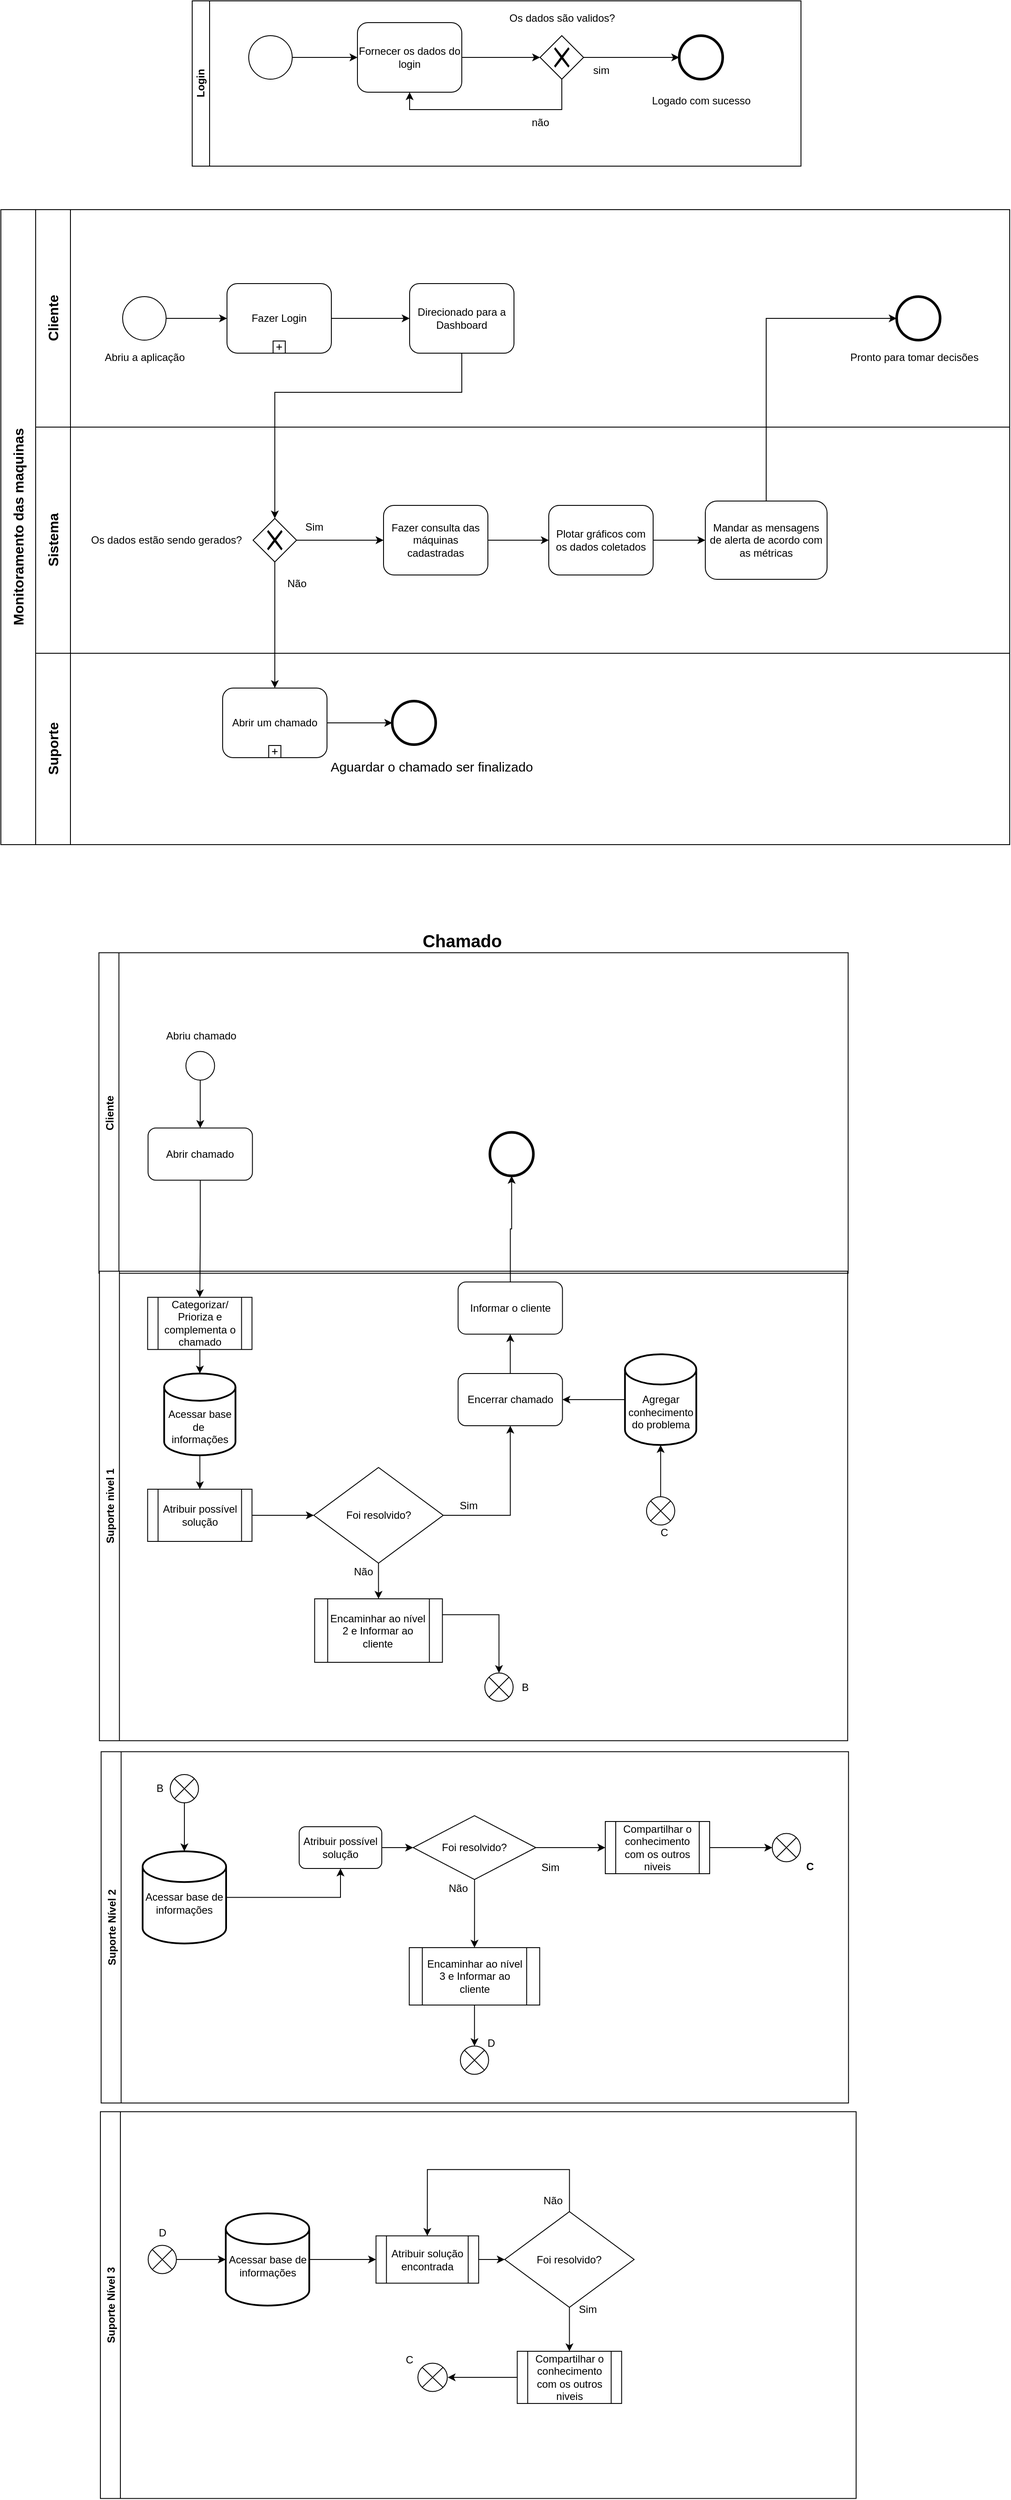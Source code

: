 <mxfile version="13.7.7" type="device"><diagram id="CDsfHtnAjip1gynIjyBw" name="Page-1"><mxGraphModel dx="2431" dy="1530" grid="1" gridSize="10" guides="1" tooltips="1" connect="1" arrows="1" fold="1" page="0" pageScale="1" pageWidth="827" pageHeight="1169" math="0" shadow="0"><root><mxCell id="0"/><mxCell id="1" parent="0"/><mxCell id="-ThY5HVEzseWupzumiQa-1" value="&lt;font style=&quot;font-size: 16px&quot;&gt;Monitoramento das maquinas&lt;/font&gt;" style="swimlane;html=1;childLayout=stackLayout;resizeParent=1;resizeParentMax=0;horizontal=0;startSize=40;horizontalStack=0;" parent="1" vertex="1"><mxGeometry x="-40" y="70" width="1160" height="730" as="geometry"/></mxCell><mxCell id="-ThY5HVEzseWupzumiQa-2" value="&lt;font style=&quot;font-size: 16px&quot;&gt;Cliente&lt;/font&gt;" style="swimlane;html=1;startSize=40;horizontal=0;" parent="-ThY5HVEzseWupzumiQa-1" vertex="1"><mxGeometry x="40" width="1120" height="250" as="geometry"/></mxCell><mxCell id="-ThY5HVEzseWupzumiQa-11" style="edgeStyle=orthogonalEdgeStyle;rounded=0;orthogonalLoop=1;jettySize=auto;html=1;entryX=0;entryY=0.5;entryDx=0;entryDy=0;" parent="-ThY5HVEzseWupzumiQa-2" source="-ThY5HVEzseWupzumiQa-5" target="-ThY5HVEzseWupzumiQa-13" edge="1"><mxGeometry relative="1" as="geometry"><mxPoint x="200" y="160" as="targetPoint"/></mxGeometry></mxCell><mxCell id="-ThY5HVEzseWupzumiQa-5" value="" style="shape=mxgraph.bpmn.shape;html=1;verticalLabelPosition=bottom;labelBackgroundColor=#ffffff;verticalAlign=top;align=center;perimeter=ellipsePerimeter;outlineConnect=0;outline=standard;symbol=general;" parent="-ThY5HVEzseWupzumiQa-2" vertex="1"><mxGeometry x="100" y="100" width="50" height="50" as="geometry"/></mxCell><mxCell id="-ThY5HVEzseWupzumiQa-16" style="edgeStyle=orthogonalEdgeStyle;rounded=0;orthogonalLoop=1;jettySize=auto;html=1;entryX=0;entryY=0.5;entryDx=0;entryDy=0;" parent="-ThY5HVEzseWupzumiQa-2" source="-ThY5HVEzseWupzumiQa-13" target="-ThY5HVEzseWupzumiQa-15" edge="1"><mxGeometry relative="1" as="geometry"/></mxCell><mxCell id="-ThY5HVEzseWupzumiQa-13" value="Fazer Login" style="html=1;whiteSpace=wrap;rounded=1;dropTarget=0;" parent="-ThY5HVEzseWupzumiQa-2" vertex="1"><mxGeometry x="220" y="85" width="120" height="80" as="geometry"/></mxCell><mxCell id="-ThY5HVEzseWupzumiQa-14" value="" style="html=1;shape=plus;outlineConnect=0;" parent="-ThY5HVEzseWupzumiQa-13" vertex="1"><mxGeometry x="0.5" y="1" width="14" height="14" relative="1" as="geometry"><mxPoint x="-7" y="-14" as="offset"/></mxGeometry></mxCell><mxCell id="-ThY5HVEzseWupzumiQa-15" value="Direcionado para a Dashboard" style="shape=ext;rounded=1;html=1;whiteSpace=wrap;arcSize=14;" parent="-ThY5HVEzseWupzumiQa-2" vertex="1"><mxGeometry x="430" y="85" width="120" height="80" as="geometry"/></mxCell><mxCell id="jXKzK_16CXANIdWnUxSR-3" value="" style="shape=mxgraph.bpmn.shape;html=1;verticalLabelPosition=bottom;labelBackgroundColor=#ffffff;verticalAlign=top;align=center;perimeter=ellipsePerimeter;outlineConnect=0;outline=end;symbol=general;" parent="-ThY5HVEzseWupzumiQa-2" vertex="1"><mxGeometry x="990" y="100" width="50" height="50" as="geometry"/></mxCell><mxCell id="-ThY5HVEzseWupzumiQa-12" value="Abriu a aplicação" style="text;html=1;align=center;verticalAlign=middle;resizable=0;points=[];autosize=1;" parent="-ThY5HVEzseWupzumiQa-2" vertex="1"><mxGeometry x="70" y="160" width="110" height="20" as="geometry"/></mxCell><mxCell id="-ThY5HVEzseWupzumiQa-3" value="&lt;font style=&quot;font-size: 16px&quot;&gt;Sistema&lt;/font&gt;" style="swimlane;html=1;startSize=40;horizontal=0;" parent="-ThY5HVEzseWupzumiQa-1" vertex="1"><mxGeometry x="40" y="250" width="1120" height="260" as="geometry"/></mxCell><mxCell id="-ThY5HVEzseWupzumiQa-20" style="edgeStyle=orthogonalEdgeStyle;rounded=0;orthogonalLoop=1;jettySize=auto;html=1;" parent="-ThY5HVEzseWupzumiQa-3" source="-ThY5HVEzseWupzumiQa-17" target="-ThY5HVEzseWupzumiQa-19" edge="1"><mxGeometry relative="1" as="geometry"/></mxCell><mxCell id="-ThY5HVEzseWupzumiQa-24" style="edgeStyle=orthogonalEdgeStyle;rounded=0;orthogonalLoop=1;jettySize=auto;html=1;entryX=0;entryY=0.5;entryDx=0;entryDy=0;" parent="-ThY5HVEzseWupzumiQa-3" source="-ThY5HVEzseWupzumiQa-21" target="-ThY5HVEzseWupzumiQa-17" edge="1"><mxGeometry relative="1" as="geometry"/></mxCell><mxCell id="-ThY5HVEzseWupzumiQa-27" value="Sim" style="text;html=1;align=center;verticalAlign=middle;resizable=0;points=[];autosize=1;" parent="-ThY5HVEzseWupzumiQa-3" vertex="1"><mxGeometry x="300" y="105" width="40" height="20" as="geometry"/></mxCell><mxCell id="jXKzK_16CXANIdWnUxSR-1" value="Mandar as mensagens de alerta de acordo com as métricas" style="shape=ext;rounded=1;html=1;whiteSpace=wrap;" parent="-ThY5HVEzseWupzumiQa-3" vertex="1"><mxGeometry x="770" y="85" width="140" height="90" as="geometry"/></mxCell><mxCell id="-ThY5HVEzseWupzumiQa-23" value="Os dados estão sendo gerados?" style="text;html=1;align=center;verticalAlign=middle;resizable=0;points=[];autosize=1;" parent="-ThY5HVEzseWupzumiQa-3" vertex="1"><mxGeometry x="50" y="120" width="200" height="20" as="geometry"/></mxCell><mxCell id="-ThY5HVEzseWupzumiQa-17" value="Fazer consulta das máquinas cadastradas" style="shape=ext;rounded=1;html=1;whiteSpace=wrap;" parent="-ThY5HVEzseWupzumiQa-3" vertex="1"><mxGeometry x="400" y="90" width="120" height="80" as="geometry"/></mxCell><mxCell id="-ThY5HVEzseWupzumiQa-21" value="" style="shape=mxgraph.bpmn.shape;html=1;verticalLabelPosition=bottom;labelBackgroundColor=#ffffff;verticalAlign=top;align=center;perimeter=rhombusPerimeter;background=gateway;outlineConnect=0;outline=none;symbol=exclusiveGw;" parent="-ThY5HVEzseWupzumiQa-3" vertex="1"><mxGeometry x="250" y="105" width="50" height="50" as="geometry"/></mxCell><mxCell id="jXKzK_16CXANIdWnUxSR-2" style="edgeStyle=orthogonalEdgeStyle;rounded=0;orthogonalLoop=1;jettySize=auto;html=1;entryX=0;entryY=0.5;entryDx=0;entryDy=0;" parent="-ThY5HVEzseWupzumiQa-3" source="-ThY5HVEzseWupzumiQa-19" target="jXKzK_16CXANIdWnUxSR-1" edge="1"><mxGeometry relative="1" as="geometry"/></mxCell><mxCell id="-ThY5HVEzseWupzumiQa-19" value="Plotar gráficos com os dados coletados" style="shape=ext;rounded=1;html=1;whiteSpace=wrap;" parent="-ThY5HVEzseWupzumiQa-3" vertex="1"><mxGeometry x="590" y="90" width="120" height="80" as="geometry"/></mxCell><mxCell id="-ThY5HVEzseWupzumiQa-28" value="Não" style="text;html=1;align=center;verticalAlign=middle;resizable=0;points=[];autosize=1;" parent="-ThY5HVEzseWupzumiQa-3" vertex="1"><mxGeometry x="280" y="170" width="40" height="20" as="geometry"/></mxCell><mxCell id="-ThY5HVEzseWupzumiQa-22" style="edgeStyle=orthogonalEdgeStyle;rounded=0;orthogonalLoop=1;jettySize=auto;html=1;entryX=0.5;entryY=0;entryDx=0;entryDy=0;" parent="-ThY5HVEzseWupzumiQa-1" source="-ThY5HVEzseWupzumiQa-15" target="-ThY5HVEzseWupzumiQa-21" edge="1"><mxGeometry relative="1" as="geometry"><Array as="points"><mxPoint x="530" y="210"/><mxPoint x="315" y="210"/></Array></mxGeometry></mxCell><mxCell id="-ThY5HVEzseWupzumiQa-26" style="edgeStyle=orthogonalEdgeStyle;rounded=0;orthogonalLoop=1;jettySize=auto;html=1;" parent="-ThY5HVEzseWupzumiQa-1" source="-ThY5HVEzseWupzumiQa-21" target="-ThY5HVEzseWupzumiQa-29" edge="1"><mxGeometry relative="1" as="geometry"><mxPoint x="530" y="560" as="targetPoint"/></mxGeometry></mxCell><mxCell id="jXKzK_16CXANIdWnUxSR-5" style="edgeStyle=orthogonalEdgeStyle;rounded=0;orthogonalLoop=1;jettySize=auto;html=1;entryX=0;entryY=0.5;entryDx=0;entryDy=0;" parent="-ThY5HVEzseWupzumiQa-1" source="jXKzK_16CXANIdWnUxSR-1" target="jXKzK_16CXANIdWnUxSR-3" edge="1"><mxGeometry relative="1" as="geometry"><Array as="points"><mxPoint x="880" y="125"/></Array></mxGeometry></mxCell><mxCell id="-ThY5HVEzseWupzumiQa-4" value="&lt;font style=&quot;font-size: 16px&quot;&gt;Suporte&lt;/font&gt;" style="swimlane;html=1;startSize=40;horizontal=0;" parent="-ThY5HVEzseWupzumiQa-1" vertex="1"><mxGeometry x="40" y="510" width="1120" height="220" as="geometry"/></mxCell><mxCell id="jXKzK_16CXANIdWnUxSR-12" style="edgeStyle=orthogonalEdgeStyle;rounded=0;orthogonalLoop=1;jettySize=auto;html=1;entryX=0;entryY=0.5;entryDx=0;entryDy=0;" parent="-ThY5HVEzseWupzumiQa-4" source="-ThY5HVEzseWupzumiQa-29" target="RAiQFrmxYIcHSFTG1yZr-1" edge="1"><mxGeometry relative="1" as="geometry"><mxPoint x="410.0" y="80" as="targetPoint"/></mxGeometry></mxCell><mxCell id="RAiQFrmxYIcHSFTG1yZr-1" value="" style="shape=mxgraph.bpmn.shape;html=1;verticalLabelPosition=bottom;labelBackgroundColor=#ffffff;verticalAlign=top;align=center;perimeter=ellipsePerimeter;outlineConnect=0;outline=end;symbol=general;" vertex="1" parent="-ThY5HVEzseWupzumiQa-4"><mxGeometry x="410" y="55" width="50" height="50" as="geometry"/></mxCell><mxCell id="-ThY5HVEzseWupzumiQa-29" value="Abrir um chamado" style="html=1;whiteSpace=wrap;rounded=1;dropTarget=0;" parent="-ThY5HVEzseWupzumiQa-4" vertex="1"><mxGeometry x="215" y="40" width="120" height="80" as="geometry"/></mxCell><mxCell id="-ThY5HVEzseWupzumiQa-30" value="" style="html=1;shape=plus;outlineConnect=0;" parent="-ThY5HVEzseWupzumiQa-29" vertex="1"><mxGeometry x="0.5" y="1" width="14" height="14" relative="1" as="geometry"><mxPoint x="-7" y="-14" as="offset"/></mxGeometry></mxCell><mxCell id="RAiQFrmxYIcHSFTG1yZr-2" value="&lt;font style=&quot;font-size: 15px&quot;&gt;Aguardar o chamado ser finalizado&lt;br&gt;&lt;/font&gt;" style="text;html=1;align=center;verticalAlign=middle;resizable=0;points=[];autosize=1;" vertex="1" parent="-ThY5HVEzseWupzumiQa-4"><mxGeometry x="335" y="120" width="240" height="20" as="geometry"/></mxCell><mxCell id="jXKzK_16CXANIdWnUxSR-4" value="Pronto para tomar decisões" style="text;html=1;align=center;verticalAlign=middle;resizable=0;points=[];autosize=1;" parent="1" vertex="1"><mxGeometry x="925" y="230" width="170" height="20" as="geometry"/></mxCell><mxCell id="jXKzK_16CXANIdWnUxSR-19" value="Login" style="swimlane;html=1;horizontal=0;startSize=20;" parent="1" vertex="1"><mxGeometry x="180" y="-170" width="700" height="190" as="geometry"/></mxCell><mxCell id="jXKzK_16CXANIdWnUxSR-22" style="edgeStyle=orthogonalEdgeStyle;rounded=0;orthogonalLoop=1;jettySize=auto;html=1;" parent="jXKzK_16CXANIdWnUxSR-19" source="jXKzK_16CXANIdWnUxSR-20" target="jXKzK_16CXANIdWnUxSR-21" edge="1"><mxGeometry relative="1" as="geometry"/></mxCell><mxCell id="jXKzK_16CXANIdWnUxSR-20" value="" style="shape=mxgraph.bpmn.shape;html=1;verticalLabelPosition=bottom;labelBackgroundColor=#ffffff;verticalAlign=top;align=center;perimeter=ellipsePerimeter;outlineConnect=0;outline=standard;symbol=general;" parent="jXKzK_16CXANIdWnUxSR-19" vertex="1"><mxGeometry x="65" y="40" width="50" height="50" as="geometry"/></mxCell><mxCell id="jXKzK_16CXANIdWnUxSR-24" style="edgeStyle=orthogonalEdgeStyle;rounded=0;orthogonalLoop=1;jettySize=auto;html=1;" parent="jXKzK_16CXANIdWnUxSR-19" source="jXKzK_16CXANIdWnUxSR-21" target="jXKzK_16CXANIdWnUxSR-23" edge="1"><mxGeometry relative="1" as="geometry"/></mxCell><mxCell id="jXKzK_16CXANIdWnUxSR-21" value="Fornecer os dados do login" style="shape=ext;rounded=1;html=1;whiteSpace=wrap;" parent="jXKzK_16CXANIdWnUxSR-19" vertex="1"><mxGeometry x="190" y="25" width="120" height="80" as="geometry"/></mxCell><mxCell id="jXKzK_16CXANIdWnUxSR-33" style="edgeStyle=orthogonalEdgeStyle;rounded=0;orthogonalLoop=1;jettySize=auto;html=1;entryX=0.5;entryY=1;entryDx=0;entryDy=0;" parent="jXKzK_16CXANIdWnUxSR-19" source="jXKzK_16CXANIdWnUxSR-23" target="jXKzK_16CXANIdWnUxSR-21" edge="1"><mxGeometry relative="1" as="geometry"><Array as="points"><mxPoint x="425" y="125"/><mxPoint x="250" y="125"/></Array></mxGeometry></mxCell><mxCell id="jXKzK_16CXANIdWnUxSR-34" style="edgeStyle=orthogonalEdgeStyle;rounded=0;orthogonalLoop=1;jettySize=auto;html=1;entryX=0;entryY=0.5;entryDx=0;entryDy=0;" parent="jXKzK_16CXANIdWnUxSR-19" source="jXKzK_16CXANIdWnUxSR-23" target="jXKzK_16CXANIdWnUxSR-31" edge="1"><mxGeometry relative="1" as="geometry"/></mxCell><mxCell id="jXKzK_16CXANIdWnUxSR-23" value="" style="shape=mxgraph.bpmn.shape;html=1;verticalLabelPosition=bottom;labelBackgroundColor=#ffffff;verticalAlign=top;align=center;perimeter=rhombusPerimeter;background=gateway;outlineConnect=0;outline=none;symbol=exclusiveGw;" parent="jXKzK_16CXANIdWnUxSR-19" vertex="1"><mxGeometry x="400" y="40" width="50" height="50" as="geometry"/></mxCell><mxCell id="jXKzK_16CXANIdWnUxSR-25" value="Os dados são validos?" style="text;html=1;align=center;verticalAlign=middle;resizable=0;points=[];autosize=1;" parent="jXKzK_16CXANIdWnUxSR-19" vertex="1"><mxGeometry x="355" y="10" width="140" height="20" as="geometry"/></mxCell><mxCell id="jXKzK_16CXANIdWnUxSR-27" value="não" style="text;html=1;align=center;verticalAlign=middle;resizable=0;points=[];autosize=1;" parent="jXKzK_16CXANIdWnUxSR-19" vertex="1"><mxGeometry x="380" y="130" width="40" height="20" as="geometry"/></mxCell><mxCell id="jXKzK_16CXANIdWnUxSR-31" value="" style="shape=mxgraph.bpmn.shape;html=1;verticalLabelPosition=bottom;labelBackgroundColor=#ffffff;verticalAlign=top;align=center;perimeter=ellipsePerimeter;outlineConnect=0;outline=end;symbol=general;" parent="jXKzK_16CXANIdWnUxSR-19" vertex="1"><mxGeometry x="560" y="40" width="50" height="50" as="geometry"/></mxCell><mxCell id="jXKzK_16CXANIdWnUxSR-32" value="Logado com sucesso" style="text;html=1;align=center;verticalAlign=middle;resizable=0;points=[];autosize=1;" parent="jXKzK_16CXANIdWnUxSR-19" vertex="1"><mxGeometry x="515" y="105" width="140" height="20" as="geometry"/></mxCell><mxCell id="jXKzK_16CXANIdWnUxSR-30" value="sim" style="text;html=1;align=center;verticalAlign=middle;resizable=0;points=[];autosize=1;" parent="jXKzK_16CXANIdWnUxSR-19" vertex="1"><mxGeometry x="450" y="70" width="40" height="20" as="geometry"/></mxCell><mxCell id="jXKzK_16CXANIdWnUxSR-35" value="Cliente" style="swimlane;rotation=-90;" parent="1" vertex="1"><mxGeometry x="319.25" y="677.75" width="368.5" height="861.5" as="geometry"/></mxCell><mxCell id="jXKzK_16CXANIdWnUxSR-36" value="" style="edgeStyle=orthogonalEdgeStyle;rounded=0;orthogonalLoop=1;jettySize=auto;html=1;" parent="jXKzK_16CXANIdWnUxSR-35" source="jXKzK_16CXANIdWnUxSR-37" target="jXKzK_16CXANIdWnUxSR-38" edge="1"><mxGeometry relative="1" as="geometry"/></mxCell><mxCell id="jXKzK_16CXANIdWnUxSR-37" value="" style="ellipse;whiteSpace=wrap;html=1;aspect=fixed;" parent="jXKzK_16CXANIdWnUxSR-35" vertex="1"><mxGeometry x="-146.5" y="360" width="33" height="33" as="geometry"/></mxCell><mxCell id="jXKzK_16CXANIdWnUxSR-38" value="Abrir chamado" style="rounded=1;whiteSpace=wrap;html=1;" parent="jXKzK_16CXANIdWnUxSR-35" vertex="1"><mxGeometry x="-190" y="448" width="120" height="60" as="geometry"/></mxCell><mxCell id="RAiQFrmxYIcHSFTG1yZr-3" value="" style="shape=mxgraph.bpmn.shape;html=1;verticalLabelPosition=bottom;labelBackgroundColor=#ffffff;verticalAlign=top;align=center;perimeter=ellipsePerimeter;outlineConnect=0;outline=end;symbol=general;" vertex="1" parent="jXKzK_16CXANIdWnUxSR-35"><mxGeometry x="203.05" y="453" width="50" height="50" as="geometry"/></mxCell><mxCell id="jXKzK_16CXANIdWnUxSR-40" value="Suporte nivel 1" style="swimlane;rotation=-90;" parent="1" vertex="1"><mxGeometry x="233.63" y="1130" width="539.75" height="860.38" as="geometry"/></mxCell><mxCell id="jXKzK_16CXANIdWnUxSR-41" style="edgeStyle=orthogonalEdgeStyle;rounded=0;orthogonalLoop=1;jettySize=auto;html=1;entryX=0.5;entryY=1;entryDx=0;entryDy=0;" parent="jXKzK_16CXANIdWnUxSR-40" source="jXKzK_16CXANIdWnUxSR-42" target="jXKzK_16CXANIdWnUxSR-43" edge="1"><mxGeometry relative="1" as="geometry"/></mxCell><mxCell id="jXKzK_16CXANIdWnUxSR-42" value="Encerrar chamado" style="rounded=1;whiteSpace=wrap;html=1;" parent="jXKzK_16CXANIdWnUxSR-40" vertex="1"><mxGeometry x="252.12" y="278" width="120" height="60" as="geometry"/></mxCell><mxCell id="jXKzK_16CXANIdWnUxSR-43" value="Informar o cliente" style="rounded=1;whiteSpace=wrap;html=1;" parent="jXKzK_16CXANIdWnUxSR-40" vertex="1"><mxGeometry x="252.12" y="172.72" width="120" height="60" as="geometry"/></mxCell><mxCell id="jXKzK_16CXANIdWnUxSR-44" value="" style="edgeStyle=orthogonalEdgeStyle;rounded=0;orthogonalLoop=1;jettySize=auto;html=1;entryX=0.5;entryY=1;entryDx=0;entryDy=0;entryPerimeter=0;" parent="jXKzK_16CXANIdWnUxSR-40" source="jXKzK_16CXANIdWnUxSR-45" target="jXKzK_16CXANIdWnUxSR-55" edge="1"><mxGeometry relative="1" as="geometry"><mxPoint x="489.25" y="333.43" as="targetPoint"/></mxGeometry></mxCell><mxCell id="jXKzK_16CXANIdWnUxSR-45" value="" style="shape=sumEllipse;perimeter=ellipsePerimeter;whiteSpace=wrap;html=1;backgroundOutline=1;" parent="jXKzK_16CXANIdWnUxSR-40" vertex="1"><mxGeometry x="468.75" y="419.68" width="32.5" height="32.5" as="geometry"/></mxCell><mxCell id="jXKzK_16CXANIdWnUxSR-46" value="C" style="text;html=1;strokeColor=none;fillColor=none;align=center;verticalAlign=middle;whiteSpace=wrap;rounded=0;" parent="jXKzK_16CXANIdWnUxSR-40" vertex="1"><mxGeometry x="469.25" y="451" width="40" height="20" as="geometry"/></mxCell><mxCell id="jXKzK_16CXANIdWnUxSR-47" value="" style="edgeStyle=orthogonalEdgeStyle;rounded=0;orthogonalLoop=1;jettySize=auto;html=1;" parent="jXKzK_16CXANIdWnUxSR-40" source="jXKzK_16CXANIdWnUxSR-48" target="jXKzK_16CXANIdWnUxSR-57" edge="1"><mxGeometry relative="1" as="geometry"/></mxCell><mxCell id="jXKzK_16CXANIdWnUxSR-48" value="Categorizar/ Prioriza e complementa o chamado" style="shape=process;whiteSpace=wrap;html=1;backgroundOutline=1;" parent="jXKzK_16CXANIdWnUxSR-40" vertex="1"><mxGeometry x="-104.88" y="190.38" width="120" height="60" as="geometry"/></mxCell><mxCell id="jXKzK_16CXANIdWnUxSR-49" value="" style="shape=sumEllipse;perimeter=ellipsePerimeter;whiteSpace=wrap;html=1;backgroundOutline=1;" parent="jXKzK_16CXANIdWnUxSR-40" vertex="1"><mxGeometry x="282.88" y="622.3" width="32.5" height="32.5" as="geometry"/></mxCell><mxCell id="jXKzK_16CXANIdWnUxSR-50" value="Não" style="text;html=1;strokeColor=none;fillColor=none;align=center;verticalAlign=middle;whiteSpace=wrap;rounded=0;" parent="jXKzK_16CXANIdWnUxSR-40" vertex="1"><mxGeometry x="123.0" y="496.0" width="40" height="20" as="geometry"/></mxCell><mxCell id="jXKzK_16CXANIdWnUxSR-51" style="edgeStyle=orthogonalEdgeStyle;rounded=0;orthogonalLoop=1;jettySize=auto;html=1;exitX=1;exitY=0.25;exitDx=0;exitDy=0;" parent="jXKzK_16CXANIdWnUxSR-40" source="jXKzK_16CXANIdWnUxSR-53" target="jXKzK_16CXANIdWnUxSR-49" edge="1"><mxGeometry relative="1" as="geometry"><mxPoint x="132.13" y="529.529" as="sourcePoint"/></mxGeometry></mxCell><mxCell id="jXKzK_16CXANIdWnUxSR-52" value="B" style="text;html=1;strokeColor=none;fillColor=none;align=center;verticalAlign=middle;whiteSpace=wrap;rounded=0;" parent="jXKzK_16CXANIdWnUxSR-40" vertex="1"><mxGeometry x="309.23" y="628.55" width="40" height="20" as="geometry"/></mxCell><mxCell id="jXKzK_16CXANIdWnUxSR-53" value="Encaminhar ao nível 2 e Informar ao cliente" style="shape=process;whiteSpace=wrap;html=1;backgroundOutline=1;" parent="jXKzK_16CXANIdWnUxSR-40" vertex="1"><mxGeometry x="87.15" y="537" width="146.93" height="73" as="geometry"/></mxCell><mxCell id="jXKzK_16CXANIdWnUxSR-54" value="" style="edgeStyle=orthogonalEdgeStyle;rounded=0;orthogonalLoop=1;jettySize=auto;html=1;" parent="jXKzK_16CXANIdWnUxSR-40" source="jXKzK_16CXANIdWnUxSR-55" target="jXKzK_16CXANIdWnUxSR-42" edge="1"><mxGeometry relative="1" as="geometry"/></mxCell><mxCell id="jXKzK_16CXANIdWnUxSR-55" value="&lt;br&gt;&lt;br&gt;Agregar conhecimento do problema" style="strokeWidth=2;html=1;shape=mxgraph.flowchart.database;whiteSpace=wrap;" parent="jXKzK_16CXANIdWnUxSR-40" vertex="1"><mxGeometry x="444" y="255.82" width="82" height="104.36" as="geometry"/></mxCell><mxCell id="jXKzK_16CXANIdWnUxSR-56" value="" style="edgeStyle=orthogonalEdgeStyle;rounded=0;orthogonalLoop=1;jettySize=auto;html=1;" parent="jXKzK_16CXANIdWnUxSR-40" source="jXKzK_16CXANIdWnUxSR-57" target="jXKzK_16CXANIdWnUxSR-59" edge="1"><mxGeometry relative="1" as="geometry"/></mxCell><mxCell id="jXKzK_16CXANIdWnUxSR-57" value="&lt;br&gt;&amp;nbsp; &amp;nbsp; &amp;nbsp; &amp;nbsp; &amp;nbsp; &amp;nbsp; Acessar base de&amp;nbsp; informações" style="strokeWidth=2;html=1;shape=mxgraph.flowchart.database;whiteSpace=wrap;" parent="jXKzK_16CXANIdWnUxSR-40" vertex="1"><mxGeometry x="-85.88" y="278" width="82" height="94" as="geometry"/></mxCell><mxCell id="jXKzK_16CXANIdWnUxSR-58" style="edgeStyle=orthogonalEdgeStyle;rounded=0;orthogonalLoop=1;jettySize=auto;html=1;entryX=0;entryY=0.5;entryDx=0;entryDy=0;" parent="jXKzK_16CXANIdWnUxSR-40" source="jXKzK_16CXANIdWnUxSR-59" target="jXKzK_16CXANIdWnUxSR-62" edge="1"><mxGeometry relative="1" as="geometry"/></mxCell><mxCell id="jXKzK_16CXANIdWnUxSR-59" value="Atribuir possível solução" style="shape=process;whiteSpace=wrap;html=1;backgroundOutline=1;" parent="jXKzK_16CXANIdWnUxSR-40" vertex="1"><mxGeometry x="-104.88" y="411" width="120" height="60" as="geometry"/></mxCell><mxCell id="jXKzK_16CXANIdWnUxSR-60" value="" style="edgeStyle=orthogonalEdgeStyle;rounded=0;orthogonalLoop=1;jettySize=auto;html=1;" parent="jXKzK_16CXANIdWnUxSR-40" source="jXKzK_16CXANIdWnUxSR-62" target="jXKzK_16CXANIdWnUxSR-53" edge="1"><mxGeometry relative="1" as="geometry"/></mxCell><mxCell id="jXKzK_16CXANIdWnUxSR-61" style="edgeStyle=orthogonalEdgeStyle;rounded=0;orthogonalLoop=1;jettySize=auto;html=1;entryX=0.5;entryY=1;entryDx=0;entryDy=0;" parent="jXKzK_16CXANIdWnUxSR-40" source="jXKzK_16CXANIdWnUxSR-62" target="jXKzK_16CXANIdWnUxSR-42" edge="1"><mxGeometry relative="1" as="geometry"/></mxCell><mxCell id="jXKzK_16CXANIdWnUxSR-62" value="Foi resolvido?" style="rhombus;whiteSpace=wrap;html=1;" parent="jXKzK_16CXANIdWnUxSR-40" vertex="1"><mxGeometry x="86.21" y="386" width="148.81" height="110" as="geometry"/></mxCell><mxCell id="jXKzK_16CXANIdWnUxSR-63" value="Sim" style="text;html=1;strokeColor=none;fillColor=none;align=center;verticalAlign=middle;whiteSpace=wrap;rounded=0;" parent="jXKzK_16CXANIdWnUxSR-40" vertex="1"><mxGeometry x="244.72" y="419.68" width="40" height="20" as="geometry"/></mxCell><mxCell id="jXKzK_16CXANIdWnUxSR-64" value="Suporte Nível 2" style="swimlane;rotation=-90;" parent="1" vertex="1"><mxGeometry x="303" y="1615" width="403.94" height="859.37" as="geometry"/></mxCell><mxCell id="jXKzK_16CXANIdWnUxSR-65" value="" style="edgeStyle=orthogonalEdgeStyle;rounded=0;orthogonalLoop=1;jettySize=auto;html=1;" parent="jXKzK_16CXANIdWnUxSR-64" source="jXKzK_16CXANIdWnUxSR-66" target="jXKzK_16CXANIdWnUxSR-77" edge="1"><mxGeometry relative="1" as="geometry"/></mxCell><mxCell id="jXKzK_16CXANIdWnUxSR-66" value="" style="shape=sumEllipse;perimeter=ellipsePerimeter;whiteSpace=wrap;html=1;backgroundOutline=1;" parent="jXKzK_16CXANIdWnUxSR-64" vertex="1"><mxGeometry x="-148.25" y="254" width="32.5" height="32.5" as="geometry"/></mxCell><mxCell id="jXKzK_16CXANIdWnUxSR-67" value="" style="edgeStyle=orthogonalEdgeStyle;rounded=0;orthogonalLoop=1;jettySize=auto;html=1;" parent="jXKzK_16CXANIdWnUxSR-64" source="jXKzK_16CXANIdWnUxSR-69" target="jXKzK_16CXANIdWnUxSR-75" edge="1"><mxGeometry relative="1" as="geometry"/></mxCell><mxCell id="jXKzK_16CXANIdWnUxSR-68" style="edgeStyle=orthogonalEdgeStyle;rounded=0;orthogonalLoop=1;jettySize=auto;html=1;entryX=0;entryY=0.5;entryDx=0;entryDy=0;" parent="jXKzK_16CXANIdWnUxSR-64" source="jXKzK_16CXANIdWnUxSR-82" target="jXKzK_16CXANIdWnUxSR-70" edge="1"><mxGeometry relative="1" as="geometry"/></mxCell><mxCell id="jXKzK_16CXANIdWnUxSR-69" value="Foi resolvido?" style="rhombus;whiteSpace=wrap;html=1;" parent="jXKzK_16CXANIdWnUxSR-64" vertex="1"><mxGeometry x="131.06" y="301.31" width="141.05" height="73.38" as="geometry"/></mxCell><mxCell id="jXKzK_16CXANIdWnUxSR-70" value="" style="shape=sumEllipse;perimeter=ellipsePerimeter;whiteSpace=wrap;html=1;backgroundOutline=1;" parent="jXKzK_16CXANIdWnUxSR-64" vertex="1"><mxGeometry x="544" y="321.75" width="32.5" height="32.5" as="geometry"/></mxCell><mxCell id="jXKzK_16CXANIdWnUxSR-71" value="" style="shape=sumEllipse;perimeter=ellipsePerimeter;whiteSpace=wrap;html=1;backgroundOutline=1;" parent="jXKzK_16CXANIdWnUxSR-64" vertex="1"><mxGeometry x="185.34" y="566.14" width="32.5" height="32.5" as="geometry"/></mxCell><mxCell id="jXKzK_16CXANIdWnUxSR-72" value="Não" style="text;html=1;strokeColor=none;fillColor=none;align=center;verticalAlign=middle;whiteSpace=wrap;rounded=0;" parent="jXKzK_16CXANIdWnUxSR-64" vertex="1"><mxGeometry x="163.0" y="374.69" width="40" height="20" as="geometry"/></mxCell><mxCell id="jXKzK_16CXANIdWnUxSR-73" style="edgeStyle=orthogonalEdgeStyle;rounded=0;orthogonalLoop=1;jettySize=auto;html=1;exitX=0.5;exitY=1;exitDx=0;exitDy=0;" parent="jXKzK_16CXANIdWnUxSR-64" source="jXKzK_16CXANIdWnUxSR-75" target="jXKzK_16CXANIdWnUxSR-71" edge="1"><mxGeometry relative="1" as="geometry"><mxPoint x="222.005" y="452.01" as="sourcePoint"/></mxGeometry></mxCell><mxCell id="jXKzK_16CXANIdWnUxSR-74" value="B" style="text;html=1;strokeColor=none;fillColor=none;align=center;verticalAlign=middle;whiteSpace=wrap;rounded=0;" parent="jXKzK_16CXANIdWnUxSR-64" vertex="1"><mxGeometry x="-180" y="264.69" width="40" height="11.12" as="geometry"/></mxCell><mxCell id="jXKzK_16CXANIdWnUxSR-75" value="Encaminhar ao nível 3 e Informar ao cliente" style="shape=process;whiteSpace=wrap;html=1;backgroundOutline=1;" parent="jXKzK_16CXANIdWnUxSR-64" vertex="1"><mxGeometry x="126.59" y="453" width="150" height="66" as="geometry"/></mxCell><mxCell id="jXKzK_16CXANIdWnUxSR-76" style="edgeStyle=orthogonalEdgeStyle;rounded=0;orthogonalLoop=1;jettySize=auto;html=1;entryX=0.5;entryY=1;entryDx=0;entryDy=0;" parent="jXKzK_16CXANIdWnUxSR-64" source="jXKzK_16CXANIdWnUxSR-77" target="jXKzK_16CXANIdWnUxSR-79" edge="1"><mxGeometry relative="1" as="geometry"/></mxCell><mxCell id="jXKzK_16CXANIdWnUxSR-77" value="&lt;br&gt;Acessar base de informações" style="strokeWidth=2;html=1;shape=mxgraph.flowchart.database;whiteSpace=wrap;" parent="jXKzK_16CXANIdWnUxSR-64" vertex="1"><mxGeometry x="-180" y="342.26" width="96" height="106" as="geometry"/></mxCell><mxCell id="jXKzK_16CXANIdWnUxSR-78" style="edgeStyle=orthogonalEdgeStyle;rounded=0;orthogonalLoop=1;jettySize=auto;html=1;entryX=0;entryY=0.5;entryDx=0;entryDy=0;" parent="jXKzK_16CXANIdWnUxSR-64" source="jXKzK_16CXANIdWnUxSR-79" target="jXKzK_16CXANIdWnUxSR-69" edge="1"><mxGeometry relative="1" as="geometry"/></mxCell><mxCell id="jXKzK_16CXANIdWnUxSR-79" value="Atribuir possível solução" style="rounded=1;whiteSpace=wrap;html=1;" parent="jXKzK_16CXANIdWnUxSR-64" vertex="1"><mxGeometry y="314" width="95" height="48" as="geometry"/></mxCell><mxCell id="jXKzK_16CXANIdWnUxSR-80" value="D" style="text;html=1;strokeColor=none;fillColor=none;align=center;verticalAlign=middle;whiteSpace=wrap;rounded=0;" parent="jXKzK_16CXANIdWnUxSR-64" vertex="1"><mxGeometry x="201" y="553" width="40" height="20" as="geometry"/></mxCell><mxCell id="jXKzK_16CXANIdWnUxSR-81" value="Sim" style="text;html=1;strokeColor=none;fillColor=none;align=center;verticalAlign=middle;whiteSpace=wrap;rounded=0;" parent="jXKzK_16CXANIdWnUxSR-64" vertex="1"><mxGeometry x="269" y="350.5" width="40" height="20" as="geometry"/></mxCell><mxCell id="jXKzK_16CXANIdWnUxSR-82" value="Compartilhar o conhecimento com os outros niveis" style="shape=process;whiteSpace=wrap;html=1;backgroundOutline=1;" parent="jXKzK_16CXANIdWnUxSR-64" vertex="1"><mxGeometry x="352" y="308.0" width="120" height="60" as="geometry"/></mxCell><mxCell id="jXKzK_16CXANIdWnUxSR-83" style="edgeStyle=orthogonalEdgeStyle;rounded=0;orthogonalLoop=1;jettySize=auto;html=1;entryX=0;entryY=0.5;entryDx=0;entryDy=0;" parent="jXKzK_16CXANIdWnUxSR-64" source="jXKzK_16CXANIdWnUxSR-69" target="jXKzK_16CXANIdWnUxSR-82" edge="1"><mxGeometry relative="1" as="geometry"><mxPoint x="716.75" y="977.69" as="sourcePoint"/><mxPoint x="991.14" y="973.94" as="targetPoint"/></mxGeometry></mxCell><mxCell id="jXKzK_16CXANIdWnUxSR-84" value="Suporte Nível 3" style="swimlane;rotation=-90;" parent="1" vertex="1"><mxGeometry x="286.62" y="2044.41" width="444.62" height="868.97" as="geometry"/></mxCell><mxCell id="jXKzK_16CXANIdWnUxSR-85" value="" style="shape=sumEllipse;perimeter=ellipsePerimeter;whiteSpace=wrap;html=1;backgroundOutline=1;" parent="jXKzK_16CXANIdWnUxSR-84" vertex="1"><mxGeometry x="-157.27" y="365.87" width="32.5" height="32.5" as="geometry"/></mxCell><mxCell id="jXKzK_16CXANIdWnUxSR-86" style="edgeStyle=orthogonalEdgeStyle;rounded=0;orthogonalLoop=1;jettySize=auto;html=1;entryX=0.5;entryY=0;entryDx=0;entryDy=0;" parent="jXKzK_16CXANIdWnUxSR-84" source="jXKzK_16CXANIdWnUxSR-88" target="jXKzK_16CXANIdWnUxSR-93" edge="1"><mxGeometry relative="1" as="geometry"><Array as="points"><mxPoint x="326.73" y="278.7"/><mxPoint x="163.73" y="278.7"/></Array></mxGeometry></mxCell><mxCell id="jXKzK_16CXANIdWnUxSR-87" value="" style="edgeStyle=orthogonalEdgeStyle;rounded=0;orthogonalLoop=1;jettySize=auto;html=1;" parent="jXKzK_16CXANIdWnUxSR-84" source="jXKzK_16CXANIdWnUxSR-88" target="jXKzK_16CXANIdWnUxSR-99" edge="1"><mxGeometry relative="1" as="geometry"><mxPoint x="327.135" y="517.12" as="targetPoint"/></mxGeometry></mxCell><mxCell id="jXKzK_16CXANIdWnUxSR-88" value="Foi resolvido?" style="rhombus;whiteSpace=wrap;html=1;" parent="jXKzK_16CXANIdWnUxSR-84" vertex="1"><mxGeometry x="252.73" y="327.12" width="148.81" height="110" as="geometry"/></mxCell><mxCell id="jXKzK_16CXANIdWnUxSR-89" style="edgeStyle=orthogonalEdgeStyle;rounded=0;orthogonalLoop=1;jettySize=auto;html=1;entryX=0;entryY=0.5;entryDx=0;entryDy=0;entryPerimeter=0;" parent="jXKzK_16CXANIdWnUxSR-84" source="jXKzK_16CXANIdWnUxSR-85" target="jXKzK_16CXANIdWnUxSR-97" edge="1"><mxGeometry relative="1" as="geometry"><mxPoint x="-84.27" y="382.125" as="targetPoint"/></mxGeometry></mxCell><mxCell id="jXKzK_16CXANIdWnUxSR-90" value="" style="shape=sumEllipse;perimeter=ellipsePerimeter;whiteSpace=wrap;html=1;backgroundOutline=1;" parent="jXKzK_16CXANIdWnUxSR-84" vertex="1"><mxGeometry x="152.9" y="501.37" width="33.83" height="32.5" as="geometry"/></mxCell><mxCell id="jXKzK_16CXANIdWnUxSR-91" value="Não" style="text;html=1;strokeColor=none;fillColor=none;align=center;verticalAlign=middle;whiteSpace=wrap;rounded=0;" parent="jXKzK_16CXANIdWnUxSR-84" vertex="1"><mxGeometry x="288.73" y="304.7" width="40" height="20" as="geometry"/></mxCell><mxCell id="jXKzK_16CXANIdWnUxSR-92" style="edgeStyle=orthogonalEdgeStyle;rounded=0;orthogonalLoop=1;jettySize=auto;html=1;entryX=0;entryY=0.5;entryDx=0;entryDy=0;" parent="jXKzK_16CXANIdWnUxSR-84" source="jXKzK_16CXANIdWnUxSR-93" target="jXKzK_16CXANIdWnUxSR-88" edge="1"><mxGeometry relative="1" as="geometry"/></mxCell><mxCell id="jXKzK_16CXANIdWnUxSR-93" value="Atribuir solução encontrada" style="shape=process;whiteSpace=wrap;html=1;backgroundOutline=1;" parent="jXKzK_16CXANIdWnUxSR-84" vertex="1"><mxGeometry x="104.73" y="354.92" width="118" height="54.41" as="geometry"/></mxCell><mxCell id="jXKzK_16CXANIdWnUxSR-94" value="D" style="text;html=1;strokeColor=none;fillColor=none;align=center;verticalAlign=middle;whiteSpace=wrap;rounded=0;" parent="jXKzK_16CXANIdWnUxSR-84" vertex="1"><mxGeometry x="-161.02" y="341.7" width="40" height="20" as="geometry"/></mxCell><mxCell id="jXKzK_16CXANIdWnUxSR-95" value="C" style="text;html=1;strokeColor=none;fillColor=none;align=center;verticalAlign=middle;whiteSpace=wrap;rounded=0;" parent="jXKzK_16CXANIdWnUxSR-84" vertex="1"><mxGeometry x="122.9" y="487.62" width="40" height="20" as="geometry"/></mxCell><mxCell id="jXKzK_16CXANIdWnUxSR-96" value="" style="edgeStyle=orthogonalEdgeStyle;rounded=0;orthogonalLoop=1;jettySize=auto;html=1;" parent="jXKzK_16CXANIdWnUxSR-84" source="jXKzK_16CXANIdWnUxSR-97" target="jXKzK_16CXANIdWnUxSR-93" edge="1"><mxGeometry relative="1" as="geometry"/></mxCell><mxCell id="jXKzK_16CXANIdWnUxSR-97" value="&lt;br&gt;Acessar base de informações" style="strokeWidth=2;html=1;shape=mxgraph.flowchart.database;whiteSpace=wrap;" parent="jXKzK_16CXANIdWnUxSR-84" vertex="1"><mxGeometry x="-68.02" y="329.12" width="96" height="106" as="geometry"/></mxCell><mxCell id="jXKzK_16CXANIdWnUxSR-98" value="" style="edgeStyle=orthogonalEdgeStyle;rounded=0;orthogonalLoop=1;jettySize=auto;html=1;" parent="jXKzK_16CXANIdWnUxSR-84" source="jXKzK_16CXANIdWnUxSR-99" edge="1"><mxGeometry relative="1" as="geometry"><mxPoint x="187.14" y="517.62" as="targetPoint"/></mxGeometry></mxCell><mxCell id="jXKzK_16CXANIdWnUxSR-99" value="Compartilhar o conhecimento com os outros niveis" style="shape=process;whiteSpace=wrap;html=1;backgroundOutline=1;" parent="jXKzK_16CXANIdWnUxSR-84" vertex="1"><mxGeometry x="267.14" y="487.62" width="120" height="60" as="geometry"/></mxCell><mxCell id="jXKzK_16CXANIdWnUxSR-100" value="Sim" style="text;html=1;strokeColor=none;fillColor=none;align=center;verticalAlign=middle;whiteSpace=wrap;rounded=0;" parent="jXKzK_16CXANIdWnUxSR-84" vertex="1"><mxGeometry x="328.73" y="429.73" width="40" height="20" as="geometry"/></mxCell><mxCell id="jXKzK_16CXANIdWnUxSR-101" style="edgeStyle=orthogonalEdgeStyle;rounded=0;orthogonalLoop=1;jettySize=auto;html=1;entryX=0.5;entryY=1;entryDx=0;entryDy=0;" parent="1" source="jXKzK_16CXANIdWnUxSR-43" target="RAiQFrmxYIcHSFTG1yZr-3" edge="1"><mxGeometry relative="1" as="geometry"><mxPoint x="547.3" y="1176.75" as="targetPoint"/></mxGeometry></mxCell><mxCell id="jXKzK_16CXANIdWnUxSR-102" value="C" style="text;align=center;fontStyle=1;verticalAlign=middle;spacingLeft=3;spacingRight=3;strokeColor=none;rotatable=0;points=[[0,0.5],[1,0.5]];portConstraint=eastwest;" parent="1" vertex="1"><mxGeometry x="864" y="1963.43" width="53" height="21" as="geometry"/></mxCell><mxCell id="jXKzK_16CXANIdWnUxSR-103" value="" style="edgeStyle=orthogonalEdgeStyle;rounded=0;orthogonalLoop=1;jettySize=auto;html=1;entryX=0.5;entryY=0;entryDx=0;entryDy=0;" parent="1" source="jXKzK_16CXANIdWnUxSR-38" target="jXKzK_16CXANIdWnUxSR-48" edge="1"><mxGeometry relative="1" as="geometry"><mxPoint x="190" y="1265.0" as="targetPoint"/></mxGeometry></mxCell><mxCell id="jXKzK_16CXANIdWnUxSR-104" value="Abriu chamado" style="text;html=1;align=center;verticalAlign=middle;resizable=0;points=[];autosize=1;" parent="1" vertex="1"><mxGeometry x="140" y="1010" width="100" height="20" as="geometry"/></mxCell><mxCell id="RAiQFrmxYIcHSFTG1yZr-4" value="&lt;b&gt;&lt;font style=&quot;font-size: 20px&quot;&gt;Chamado&lt;/font&gt;&lt;/b&gt;" style="text;html=1;align=center;verticalAlign=middle;resizable=0;points=[];autosize=1;" vertex="1" parent="1"><mxGeometry x="435" y="900" width="110" height="20" as="geometry"/></mxCell></root></mxGraphModel></diagram></mxfile>
